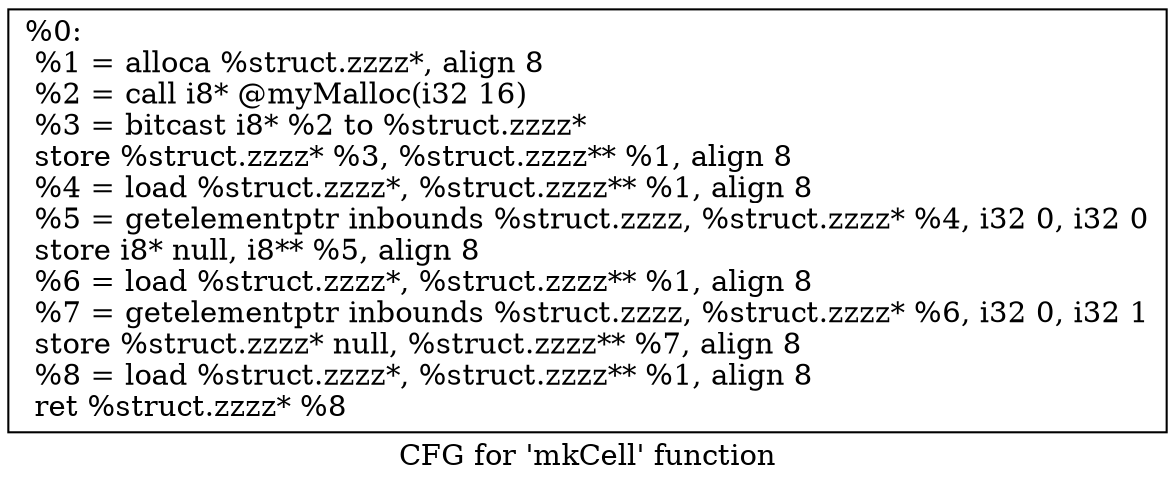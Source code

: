 digraph "CFG for 'mkCell' function" {
	label="CFG for 'mkCell' function";

	Node0x1288370 [shape=record,label="{%0:\l  %1 = alloca %struct.zzzz*, align 8\l  %2 = call i8* @myMalloc(i32 16)\l  %3 = bitcast i8* %2 to %struct.zzzz*\l  store %struct.zzzz* %3, %struct.zzzz** %1, align 8\l  %4 = load %struct.zzzz*, %struct.zzzz** %1, align 8\l  %5 = getelementptr inbounds %struct.zzzz, %struct.zzzz* %4, i32 0, i32 0\l  store i8* null, i8** %5, align 8\l  %6 = load %struct.zzzz*, %struct.zzzz** %1, align 8\l  %7 = getelementptr inbounds %struct.zzzz, %struct.zzzz* %6, i32 0, i32 1\l  store %struct.zzzz* null, %struct.zzzz** %7, align 8\l  %8 = load %struct.zzzz*, %struct.zzzz** %1, align 8\l  ret %struct.zzzz* %8\l}"];
}
